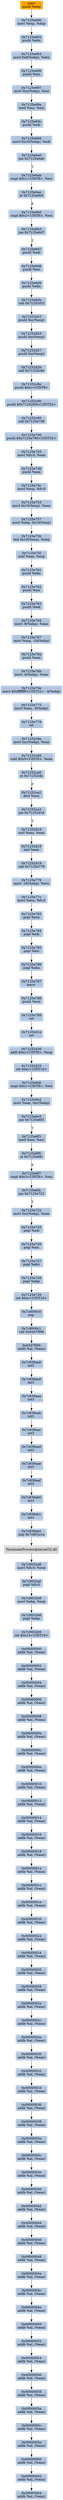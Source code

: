 digraph G {
node[shape=rectangle,style=filled,fillcolor=lightsteelblue,color=lightsteelblue]
bgcolor="transparent"
a0x7125e68fpushl_ebp[label="start\npushl %ebp",color="lightgrey",fillcolor="orange"];
a0x7125e690movl_esp_ebp[label="0x7125e690\nmovl %esp, %ebp"];
a0x7125e692pushl_ebx[label="0x7125e692\npushl %ebx"];
a0x7125e693movl_0x8ebp__ebx[label="0x7125e693\nmovl 0x8(%ebp), %ebx"];
a0x7125e696pushl_esi[label="0x7125e696\npushl %esi"];
a0x7125e697movl_0xcebp__esi[label="0x7125e697\nmovl 0xc(%ebp), %esi"];
a0x7125e69atestl_esi_esi[label="0x7125e69a\ntestl %esi, %esi"];
a0x7125e69cpushl_edi[label="0x7125e69c\npushl %edi"];
a0x7125e69dmovl_0x10ebp__edi[label="0x7125e69d\nmovl 0x10(%ebp), %edi"];
a0x7125e6a0jne_0x7125e6ab[label="0x7125e6a0\njne 0x7125e6ab"];
a0x7125e6abcmpl_0x1UINT8_esi[label="0x7125e6ab\ncmpl $0x1<UINT8>, %esi"];
a0x7125e6aeje_0x7125e6b5[label="0x7125e6ae\nje 0x7125e6b5"];
a0x7125e6b0cmpl_0x2UINT8_esi[label="0x7125e6b0\ncmpl $0x2<UINT8>, %esi"];
a0x7125e6b3jne_0x7125e6d7[label="0x7125e6b3\njne 0x7125e6d7"];
a0x7125e6d7pushl_edi[label="0x7125e6d7\npushl %edi"];
a0x7125e6d8pushl_esi[label="0x7125e6d8\npushl %esi"];
a0x7125e6d9pushl_ebx[label="0x7125e6d9\npushl %ebx"];
a0x7125e6dacall_0x71252d1f[label="0x7125e6da\ncall 0x71252d1f"];
a0x71252d1fpushl_0xcesp_[label="0x71252d1f\npushl 0xc(%esp)"];
a0x71252d23pushl_0xcesp_[label="0x71252d23\npushl 0xc(%esp)"];
a0x71252d27pushl_0xcesp_[label="0x71252d27\npushl 0xc(%esp)"];
a0x71252d2bcall_0x71252c8e[label="0x71252d2b\ncall 0x71252c8e"];
a0x71252c8epushl_0xcUINT8[label="0x71252c8e\npushl $0xc<UINT8>"];
a0x71252c90pushl_0x71242f30UINT32[label="0x71252c90\npushl $0x71242f30<UINT32>"];
a0x71252c95call_0x7125e740[label="0x71252c95\ncall 0x7125e740"];
a0x7125e740pushl_0x7125e790UINT32[label="0x7125e740\npushl $0x7125e790<UINT32>"];
a0x7125e745movl_fs_0_eax[label="0x7125e745\nmovl %fs:0, %eax"];
a0x7125e74bpushl_eax[label="0x7125e74b\npushl %eax"];
a0x7125e74cmovl_esp_fs_0[label="0x7125e74c\nmovl %esp, %fs:0"];
a0x7125e753movl_0x10esp__eax[label="0x7125e753\nmovl 0x10(%esp), %eax"];
a0x7125e757movl_ebp_0x10esp_[label="0x7125e757\nmovl %ebp, 0x10(%esp)"];
a0x7125e75bleal_0x10esp__ebp[label="0x7125e75b\nleal 0x10(%esp), %ebp"];
a0x7125e75fsubl_eax_esp[label="0x7125e75f\nsubl %eax, %esp"];
a0x7125e761pushl_ebx[label="0x7125e761\npushl %ebx"];
a0x7125e762pushl_esi[label="0x7125e762\npushl %esi"];
a0x7125e763pushl_edi[label="0x7125e763\npushl %edi"];
a0x7125e764movl__8ebp__eax[label="0x7125e764\nmovl -8(%ebp), %eax"];
a0x7125e767movl_esp__24ebp_[label="0x7125e767\nmovl %esp, -24(%ebp)"];
a0x7125e76apushl_eax[label="0x7125e76a\npushl %eax"];
a0x7125e76bmovl__4ebp__eax[label="0x7125e76b\nmovl -4(%ebp), %eax"];
a0x7125e76emovl_0xffffffffUINT32__4ebp_[label="0x7125e76e\nmovl $0xffffffff<UINT32>, -4(%ebp)"];
a0x7125e775movl_eax__8ebp_[label="0x7125e775\nmovl %eax, -8(%ebp)"];
a0x7125e778ret[label="0x7125e778\nret"];
a0x71252c9amovl_0xcebp__eax[label="0x71252c9a\nmovl 0xc(%ebp), %eax"];
a0x71252c9dsubl_0x0UINT8_eax[label="0x71252c9d\nsubl $0x0<UINT8>, %eax"];
a0x71252ca0je_0x71252cfa[label="0x71252ca0\nje 0x71252cfa"];
a0x71252ca2decl_eax[label="0x71252ca2\ndecl %eax"];
a0x71252ca3jne_0x71252d16[label="0x71252ca3\njne 0x71252d16"];
a0x71252d16xorl_eax_eax[label="0x71252d16\nxorl %eax, %eax"];
a0x71252d18incl_eax[label="0x71252d18\nincl %eax"];
a0x71252d19call_0x7125e779[label="0x71252d19\ncall 0x7125e779"];
a0x7125e779movl__16ebp__ecx[label="0x7125e779\nmovl -16(%ebp), %ecx"];
a0x7125e77cmovl_ecx_fs_0[label="0x7125e77c\nmovl %ecx, %fs:0"];
a0x7125e783popl_ecx[label="0x7125e783\npopl %ecx"];
a0x7125e784popl_edi[label="0x7125e784\npopl %edi"];
a0x7125e785popl_esi[label="0x7125e785\npopl %esi"];
a0x7125e786popl_ebx[label="0x7125e786\npopl %ebx"];
a0x7125e787leave_[label="0x7125e787\nleave "];
a0x7125e788pushl_ecx[label="0x7125e788\npushl %ecx"];
a0x7125e789ret[label="0x7125e789\nret"];
a0x71252d1eret[label="0x71252d1e\nret"];
a0x71252d30addl_0xcUINT8_esp[label="0x71252d30\naddl $0xc<UINT8>, %esp"];
a0x71252d33ret_0xcUINT16[label="0x71252d33\nret $0xc<UINT16>"];
a0x7125e6dfcmpl_0x1UINT8_esi[label="0x7125e6df\ncmpl $0x1<UINT8>, %esi"];
a0x7125e6e2movl_eax_0xcebp_[label="0x7125e6e2\nmovl %eax, 0xc(%ebp)"];
a0x7125e6e5jne_0x7125e6f3[label="0x7125e6e5\njne 0x7125e6f3"];
a0x7125e6f3testl_esi_esi[label="0x7125e6f3\ntestl %esi, %esi"];
a0x7125e6f5je_0x7125e6fc[label="0x7125e6f5\nje 0x7125e6fc"];
a0x7125e6f7cmpl_0x3UINT8_esi[label="0x7125e6f7\ncmpl $0x3<UINT8>, %esi"];
a0x7125e6fajne_0x7125e722[label="0x7125e6fa\njne 0x7125e722"];
a0x7125e722movl_0xcebp__eax[label="0x7125e722\nmovl 0xc(%ebp), %eax"];
a0x7125e725popl_edi[label="0x7125e725\npopl %edi"];
a0x7125e726popl_esi[label="0x7125e726\npopl %esi"];
a0x7125e727popl_ebx[label="0x7125e727\npopl %ebx"];
a0x7125e728popl_ebp[label="0x7125e728\npopl %ebp"];
a0x7125e729ret_0xcUINT16[label="0x7125e729\nret $0xc<UINT16>"];
a0x7c8000c0nop_[label="0x7c8000c0\nnop "];
a0x7c8000c1call_0x63d7f9f4[label="0x7c8000c1\ncall 0x63d7f9f4"];
a0x63d7f9f4addb_al_eax_[label="0x63d7f9f4\naddb %al, (%eax)"];
a0x7c839aa8int3_[label="0x7c839aa8\nint3 "];
a0x7c839aa9int3_[label="0x7c839aa9\nint3 "];
a0x7c839aaaint3_[label="0x7c839aaa\nint3 "];
a0x7c839aabint3_[label="0x7c839aab\nint3 "];
a0x7c839aacint3_[label="0x7c839aac\nint3 "];
a0x7c839aadint3_[label="0x7c839aad\nint3 "];
a0x7c839aaeint3_[label="0x7c839aae\nint3 "];
a0x7c839aafint3_[label="0x7c839aaf\nint3 "];
a0x7c839ab0int3_[label="0x7c839ab0\nint3 "];
a0x7c839ab1int3_[label="0x7c839ab1\nint3 "];
a0x7c839ab2jmp_0x7c801e1a[label="0x7c839ab2\njmp 0x7c801e1a"];
TerminateProcess_kernel32_dll[label="TerminateProcess@kernel32.dll",color="lightgrey",fillcolor="lightgrey"];
a0x7c9032a8movl_fs_0_esp[label="0x7c9032a8\nmovl %fs:0, %esp"];
a0x7c9032afpopl_fs_0[label="0x7c9032af\npopl %fs:0"];
a0x7c9032b6movl_ebp_esp[label="0x7c9032b6\nmovl %ebp, %esp"];
a0x7c9032b8popl_ebp[label="0x7c9032b8\npopl %ebp"];
a0x7c9032b9ret_0x14UINT16[label="0x7c9032b9\nret $0x14<UINT16>"];
a0x00000000addb_al_eax_[label="0x00000000\naddb %al, (%eax)"];
a0x00000002addb_al_eax_[label="0x00000002\naddb %al, (%eax)"];
a0x00000004addb_al_eax_[label="0x00000004\naddb %al, (%eax)"];
a0x00000006addb_al_eax_[label="0x00000006\naddb %al, (%eax)"];
a0x00000008addb_al_eax_[label="0x00000008\naddb %al, (%eax)"];
a0x0000000aaddb_al_eax_[label="0x0000000a\naddb %al, (%eax)"];
a0x0000000caddb_al_eax_[label="0x0000000c\naddb %al, (%eax)"];
a0x0000000eaddb_al_eax_[label="0x0000000e\naddb %al, (%eax)"];
a0x00000010addb_al_eax_[label="0x00000010\naddb %al, (%eax)"];
a0x00000012addb_al_eax_[label="0x00000012\naddb %al, (%eax)"];
a0x00000014addb_al_eax_[label="0x00000014\naddb %al, (%eax)"];
a0x00000016addb_al_eax_[label="0x00000016\naddb %al, (%eax)"];
a0x00000018addb_al_eax_[label="0x00000018\naddb %al, (%eax)"];
a0x0000001aaddb_al_eax_[label="0x0000001a\naddb %al, (%eax)"];
a0x0000001caddb_al_eax_[label="0x0000001c\naddb %al, (%eax)"];
a0x0000001eaddb_al_eax_[label="0x0000001e\naddb %al, (%eax)"];
a0x00000020addb_al_eax_[label="0x00000020\naddb %al, (%eax)"];
a0x00000022addb_al_eax_[label="0x00000022\naddb %al, (%eax)"];
a0x00000024addb_al_eax_[label="0x00000024\naddb %al, (%eax)"];
a0x00000026addb_al_eax_[label="0x00000026\naddb %al, (%eax)"];
a0x00000028addb_al_eax_[label="0x00000028\naddb %al, (%eax)"];
a0x0000002aaddb_al_eax_[label="0x0000002a\naddb %al, (%eax)"];
a0x0000002caddb_al_eax_[label="0x0000002c\naddb %al, (%eax)"];
a0x0000002eaddb_al_eax_[label="0x0000002e\naddb %al, (%eax)"];
a0x00000030addb_al_eax_[label="0x00000030\naddb %al, (%eax)"];
a0x00000032addb_al_eax_[label="0x00000032\naddb %al, (%eax)"];
a0x00000034addb_al_eax_[label="0x00000034\naddb %al, (%eax)"];
a0x00000036addb_al_eax_[label="0x00000036\naddb %al, (%eax)"];
a0x00000038addb_al_eax_[label="0x00000038\naddb %al, (%eax)"];
a0x0000003aaddb_al_eax_[label="0x0000003a\naddb %al, (%eax)"];
a0x0000003caddb_al_eax_[label="0x0000003c\naddb %al, (%eax)"];
a0x0000003eaddb_al_eax_[label="0x0000003e\naddb %al, (%eax)"];
a0x00000040addb_al_eax_[label="0x00000040\naddb %al, (%eax)"];
a0x00000042addb_al_eax_[label="0x00000042\naddb %al, (%eax)"];
a0x00000044addb_al_eax_[label="0x00000044\naddb %al, (%eax)"];
a0x00000046addb_al_eax_[label="0x00000046\naddb %al, (%eax)"];
a0x00000048addb_al_eax_[label="0x00000048\naddb %al, (%eax)"];
a0x0000004aaddb_al_eax_[label="0x0000004a\naddb %al, (%eax)"];
a0x0000004caddb_al_eax_[label="0x0000004c\naddb %al, (%eax)"];
a0x0000004eaddb_al_eax_[label="0x0000004e\naddb %al, (%eax)"];
a0x00000050addb_al_eax_[label="0x00000050\naddb %al, (%eax)"];
a0x00000052addb_al_eax_[label="0x00000052\naddb %al, (%eax)"];
a0x00000054addb_al_eax_[label="0x00000054\naddb %al, (%eax)"];
a0x00000056addb_al_eax_[label="0x00000056\naddb %al, (%eax)"];
a0x00000058addb_al_eax_[label="0x00000058\naddb %al, (%eax)"];
a0x0000005aaddb_al_eax_[label="0x0000005a\naddb %al, (%eax)"];
a0x0000005caddb_al_eax_[label="0x0000005c\naddb %al, (%eax)"];
a0x0000005eaddb_al_eax_[label="0x0000005e\naddb %al, (%eax)"];
a0x00000060addb_al_eax_[label="0x00000060\naddb %al, (%eax)"];
a0x00000062addb_al_eax_[label="0x00000062\naddb %al, (%eax)"];
a0x00000064addb_al_eax_[label="0x00000064\naddb %al, (%eax)"];
a0x7125e68fpushl_ebp -> a0x7125e690movl_esp_ebp [color="#000000"];
a0x7125e690movl_esp_ebp -> a0x7125e692pushl_ebx [color="#000000"];
a0x7125e692pushl_ebx -> a0x7125e693movl_0x8ebp__ebx [color="#000000"];
a0x7125e693movl_0x8ebp__ebx -> a0x7125e696pushl_esi [color="#000000"];
a0x7125e696pushl_esi -> a0x7125e697movl_0xcebp__esi [color="#000000"];
a0x7125e697movl_0xcebp__esi -> a0x7125e69atestl_esi_esi [color="#000000"];
a0x7125e69atestl_esi_esi -> a0x7125e69cpushl_edi [color="#000000"];
a0x7125e69cpushl_edi -> a0x7125e69dmovl_0x10ebp__edi [color="#000000"];
a0x7125e69dmovl_0x10ebp__edi -> a0x7125e6a0jne_0x7125e6ab [color="#000000"];
a0x7125e6a0jne_0x7125e6ab -> a0x7125e6abcmpl_0x1UINT8_esi [color="#000000",label="T"];
a0x7125e6abcmpl_0x1UINT8_esi -> a0x7125e6aeje_0x7125e6b5 [color="#000000"];
a0x7125e6aeje_0x7125e6b5 -> a0x7125e6b0cmpl_0x2UINT8_esi [color="#000000",label="F"];
a0x7125e6b0cmpl_0x2UINT8_esi -> a0x7125e6b3jne_0x7125e6d7 [color="#000000"];
a0x7125e6b3jne_0x7125e6d7 -> a0x7125e6d7pushl_edi [color="#000000",label="T"];
a0x7125e6d7pushl_edi -> a0x7125e6d8pushl_esi [color="#000000"];
a0x7125e6d8pushl_esi -> a0x7125e6d9pushl_ebx [color="#000000"];
a0x7125e6d9pushl_ebx -> a0x7125e6dacall_0x71252d1f [color="#000000"];
a0x7125e6dacall_0x71252d1f -> a0x71252d1fpushl_0xcesp_ [color="#000000"];
a0x71252d1fpushl_0xcesp_ -> a0x71252d23pushl_0xcesp_ [color="#000000"];
a0x71252d23pushl_0xcesp_ -> a0x71252d27pushl_0xcesp_ [color="#000000"];
a0x71252d27pushl_0xcesp_ -> a0x71252d2bcall_0x71252c8e [color="#000000"];
a0x71252d2bcall_0x71252c8e -> a0x71252c8epushl_0xcUINT8 [color="#000000"];
a0x71252c8epushl_0xcUINT8 -> a0x71252c90pushl_0x71242f30UINT32 [color="#000000"];
a0x71252c90pushl_0x71242f30UINT32 -> a0x71252c95call_0x7125e740 [color="#000000"];
a0x71252c95call_0x7125e740 -> a0x7125e740pushl_0x7125e790UINT32 [color="#000000"];
a0x7125e740pushl_0x7125e790UINT32 -> a0x7125e745movl_fs_0_eax [color="#000000"];
a0x7125e745movl_fs_0_eax -> a0x7125e74bpushl_eax [color="#000000"];
a0x7125e74bpushl_eax -> a0x7125e74cmovl_esp_fs_0 [color="#000000"];
a0x7125e74cmovl_esp_fs_0 -> a0x7125e753movl_0x10esp__eax [color="#000000"];
a0x7125e753movl_0x10esp__eax -> a0x7125e757movl_ebp_0x10esp_ [color="#000000"];
a0x7125e757movl_ebp_0x10esp_ -> a0x7125e75bleal_0x10esp__ebp [color="#000000"];
a0x7125e75bleal_0x10esp__ebp -> a0x7125e75fsubl_eax_esp [color="#000000"];
a0x7125e75fsubl_eax_esp -> a0x7125e761pushl_ebx [color="#000000"];
a0x7125e761pushl_ebx -> a0x7125e762pushl_esi [color="#000000"];
a0x7125e762pushl_esi -> a0x7125e763pushl_edi [color="#000000"];
a0x7125e763pushl_edi -> a0x7125e764movl__8ebp__eax [color="#000000"];
a0x7125e764movl__8ebp__eax -> a0x7125e767movl_esp__24ebp_ [color="#000000"];
a0x7125e767movl_esp__24ebp_ -> a0x7125e76apushl_eax [color="#000000"];
a0x7125e76apushl_eax -> a0x7125e76bmovl__4ebp__eax [color="#000000"];
a0x7125e76bmovl__4ebp__eax -> a0x7125e76emovl_0xffffffffUINT32__4ebp_ [color="#000000"];
a0x7125e76emovl_0xffffffffUINT32__4ebp_ -> a0x7125e775movl_eax__8ebp_ [color="#000000"];
a0x7125e775movl_eax__8ebp_ -> a0x7125e778ret [color="#000000"];
a0x7125e778ret -> a0x71252c9amovl_0xcebp__eax [color="#000000"];
a0x71252c9amovl_0xcebp__eax -> a0x71252c9dsubl_0x0UINT8_eax [color="#000000"];
a0x71252c9dsubl_0x0UINT8_eax -> a0x71252ca0je_0x71252cfa [color="#000000"];
a0x71252ca0je_0x71252cfa -> a0x71252ca2decl_eax [color="#000000",label="F"];
a0x71252ca2decl_eax -> a0x71252ca3jne_0x71252d16 [color="#000000"];
a0x71252ca3jne_0x71252d16 -> a0x71252d16xorl_eax_eax [color="#000000",label="T"];
a0x71252d16xorl_eax_eax -> a0x71252d18incl_eax [color="#000000"];
a0x71252d18incl_eax -> a0x71252d19call_0x7125e779 [color="#000000"];
a0x71252d19call_0x7125e779 -> a0x7125e779movl__16ebp__ecx [color="#000000"];
a0x7125e779movl__16ebp__ecx -> a0x7125e77cmovl_ecx_fs_0 [color="#000000"];
a0x7125e77cmovl_ecx_fs_0 -> a0x7125e783popl_ecx [color="#000000"];
a0x7125e783popl_ecx -> a0x7125e784popl_edi [color="#000000"];
a0x7125e784popl_edi -> a0x7125e785popl_esi [color="#000000"];
a0x7125e785popl_esi -> a0x7125e786popl_ebx [color="#000000"];
a0x7125e786popl_ebx -> a0x7125e787leave_ [color="#000000"];
a0x7125e787leave_ -> a0x7125e788pushl_ecx [color="#000000"];
a0x7125e788pushl_ecx -> a0x7125e789ret [color="#000000"];
a0x7125e789ret -> a0x71252d1eret [color="#000000"];
a0x71252d1eret -> a0x71252d30addl_0xcUINT8_esp [color="#000000"];
a0x71252d30addl_0xcUINT8_esp -> a0x71252d33ret_0xcUINT16 [color="#000000"];
a0x71252d33ret_0xcUINT16 -> a0x7125e6dfcmpl_0x1UINT8_esi [color="#000000"];
a0x7125e6dfcmpl_0x1UINT8_esi -> a0x7125e6e2movl_eax_0xcebp_ [color="#000000"];
a0x7125e6e2movl_eax_0xcebp_ -> a0x7125e6e5jne_0x7125e6f3 [color="#000000"];
a0x7125e6e5jne_0x7125e6f3 -> a0x7125e6f3testl_esi_esi [color="#000000",label="T"];
a0x7125e6f3testl_esi_esi -> a0x7125e6f5je_0x7125e6fc [color="#000000"];
a0x7125e6f5je_0x7125e6fc -> a0x7125e6f7cmpl_0x3UINT8_esi [color="#000000",label="F"];
a0x7125e6f7cmpl_0x3UINT8_esi -> a0x7125e6fajne_0x7125e722 [color="#000000"];
a0x7125e6fajne_0x7125e722 -> a0x7125e722movl_0xcebp__eax [color="#000000",label="T"];
a0x7125e722movl_0xcebp__eax -> a0x7125e725popl_edi [color="#000000"];
a0x7125e725popl_edi -> a0x7125e726popl_esi [color="#000000"];
a0x7125e726popl_esi -> a0x7125e727popl_ebx [color="#000000"];
a0x7125e727popl_ebx -> a0x7125e728popl_ebp [color="#000000"];
a0x7125e728popl_ebp -> a0x7125e729ret_0xcUINT16 [color="#000000"];
a0x7125e729ret_0xcUINT16 -> a0x7c8000c0nop_ [color="#000000"];
a0x7c8000c0nop_ -> a0x7c8000c1call_0x63d7f9f4 [color="#000000"];
a0x7c8000c1call_0x63d7f9f4 -> a0x63d7f9f4addb_al_eax_ [color="#000000"];
a0x63d7f9f4addb_al_eax_ -> a0x7c839aa8int3_ [color="#000000"];
a0x7c839aa8int3_ -> a0x7c839aa9int3_ [color="#000000"];
a0x7c839aa9int3_ -> a0x7c839aaaint3_ [color="#000000"];
a0x7c839aaaint3_ -> a0x7c839aabint3_ [color="#000000"];
a0x7c839aabint3_ -> a0x7c839aacint3_ [color="#000000"];
a0x7c839aacint3_ -> a0x7c839aadint3_ [color="#000000"];
a0x7c839aadint3_ -> a0x7c839aaeint3_ [color="#000000"];
a0x7c839aaeint3_ -> a0x7c839aafint3_ [color="#000000"];
a0x7c839aafint3_ -> a0x7c839ab0int3_ [color="#000000"];
a0x7c839ab0int3_ -> a0x7c839ab1int3_ [color="#000000"];
a0x7c839ab1int3_ -> a0x7c839ab2jmp_0x7c801e1a [color="#000000"];
a0x7c839ab2jmp_0x7c801e1a -> TerminateProcess_kernel32_dll [color="#000000"];
TerminateProcess_kernel32_dll -> a0x7c9032a8movl_fs_0_esp [color="#000000"];
a0x7c9032a8movl_fs_0_esp -> a0x7c9032afpopl_fs_0 [color="#000000"];
a0x7c9032afpopl_fs_0 -> a0x7c9032b6movl_ebp_esp [color="#000000"];
a0x7c9032b6movl_ebp_esp -> a0x7c9032b8popl_ebp [color="#000000"];
a0x7c9032b8popl_ebp -> a0x7c9032b9ret_0x14UINT16 [color="#000000"];
a0x7c9032b9ret_0x14UINT16 -> a0x00000000addb_al_eax_ [color="#000000"];
a0x00000000addb_al_eax_ -> a0x00000002addb_al_eax_ [color="#000000"];
a0x00000002addb_al_eax_ -> a0x00000004addb_al_eax_ [color="#000000"];
a0x00000004addb_al_eax_ -> a0x00000006addb_al_eax_ [color="#000000"];
a0x00000006addb_al_eax_ -> a0x00000008addb_al_eax_ [color="#000000"];
a0x00000008addb_al_eax_ -> a0x0000000aaddb_al_eax_ [color="#000000"];
a0x0000000aaddb_al_eax_ -> a0x0000000caddb_al_eax_ [color="#000000"];
a0x0000000caddb_al_eax_ -> a0x0000000eaddb_al_eax_ [color="#000000"];
a0x0000000eaddb_al_eax_ -> a0x00000010addb_al_eax_ [color="#000000"];
a0x00000010addb_al_eax_ -> a0x00000012addb_al_eax_ [color="#000000"];
a0x00000012addb_al_eax_ -> a0x00000014addb_al_eax_ [color="#000000"];
a0x00000014addb_al_eax_ -> a0x00000016addb_al_eax_ [color="#000000"];
a0x00000016addb_al_eax_ -> a0x00000018addb_al_eax_ [color="#000000"];
a0x00000018addb_al_eax_ -> a0x0000001aaddb_al_eax_ [color="#000000"];
a0x0000001aaddb_al_eax_ -> a0x0000001caddb_al_eax_ [color="#000000"];
a0x0000001caddb_al_eax_ -> a0x0000001eaddb_al_eax_ [color="#000000"];
a0x0000001eaddb_al_eax_ -> a0x00000020addb_al_eax_ [color="#000000"];
a0x00000020addb_al_eax_ -> a0x00000022addb_al_eax_ [color="#000000"];
a0x00000022addb_al_eax_ -> a0x00000024addb_al_eax_ [color="#000000"];
a0x00000024addb_al_eax_ -> a0x00000026addb_al_eax_ [color="#000000"];
a0x00000026addb_al_eax_ -> a0x00000028addb_al_eax_ [color="#000000"];
a0x00000028addb_al_eax_ -> a0x0000002aaddb_al_eax_ [color="#000000"];
a0x0000002aaddb_al_eax_ -> a0x0000002caddb_al_eax_ [color="#000000"];
a0x0000002caddb_al_eax_ -> a0x0000002eaddb_al_eax_ [color="#000000"];
a0x0000002eaddb_al_eax_ -> a0x00000030addb_al_eax_ [color="#000000"];
a0x00000030addb_al_eax_ -> a0x00000032addb_al_eax_ [color="#000000"];
a0x00000032addb_al_eax_ -> a0x00000034addb_al_eax_ [color="#000000"];
a0x00000034addb_al_eax_ -> a0x00000036addb_al_eax_ [color="#000000"];
a0x00000036addb_al_eax_ -> a0x00000038addb_al_eax_ [color="#000000"];
a0x00000038addb_al_eax_ -> a0x0000003aaddb_al_eax_ [color="#000000"];
a0x0000003aaddb_al_eax_ -> a0x0000003caddb_al_eax_ [color="#000000"];
a0x0000003caddb_al_eax_ -> a0x0000003eaddb_al_eax_ [color="#000000"];
a0x0000003eaddb_al_eax_ -> a0x00000040addb_al_eax_ [color="#000000"];
a0x00000040addb_al_eax_ -> a0x00000042addb_al_eax_ [color="#000000"];
a0x00000042addb_al_eax_ -> a0x00000044addb_al_eax_ [color="#000000"];
a0x00000044addb_al_eax_ -> a0x00000046addb_al_eax_ [color="#000000"];
a0x00000046addb_al_eax_ -> a0x00000048addb_al_eax_ [color="#000000"];
a0x00000048addb_al_eax_ -> a0x0000004aaddb_al_eax_ [color="#000000"];
a0x0000004aaddb_al_eax_ -> a0x0000004caddb_al_eax_ [color="#000000"];
a0x0000004caddb_al_eax_ -> a0x0000004eaddb_al_eax_ [color="#000000"];
a0x0000004eaddb_al_eax_ -> a0x00000050addb_al_eax_ [color="#000000"];
a0x00000050addb_al_eax_ -> a0x00000052addb_al_eax_ [color="#000000"];
a0x00000052addb_al_eax_ -> a0x00000054addb_al_eax_ [color="#000000"];
a0x00000054addb_al_eax_ -> a0x00000056addb_al_eax_ [color="#000000"];
a0x00000056addb_al_eax_ -> a0x00000058addb_al_eax_ [color="#000000"];
a0x00000058addb_al_eax_ -> a0x0000005aaddb_al_eax_ [color="#000000"];
a0x0000005aaddb_al_eax_ -> a0x0000005caddb_al_eax_ [color="#000000"];
a0x0000005caddb_al_eax_ -> a0x0000005eaddb_al_eax_ [color="#000000"];
a0x0000005eaddb_al_eax_ -> a0x00000060addb_al_eax_ [color="#000000"];
a0x00000060addb_al_eax_ -> a0x00000062addb_al_eax_ [color="#000000"];
a0x00000062addb_al_eax_ -> a0x00000064addb_al_eax_ [color="#000000"];
}
